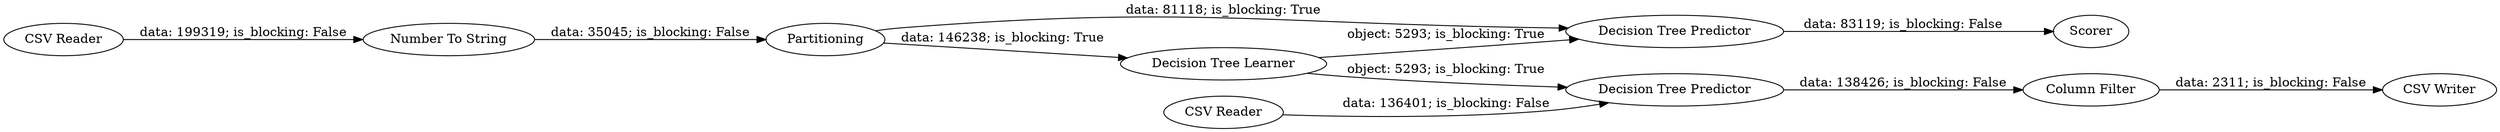 digraph {
	"588836615380941533_23" [label="CSV Reader"]
	"588836615380941533_28" [label="Decision Tree Predictor"]
	"588836615380941533_5" [label="Decision Tree Predictor"]
	"588836615380941533_3" [label="Decision Tree Learner"]
	"588836615380941533_24" [label="CSV Reader"]
	"588836615380941533_8" [label="Number To String"]
	"588836615380941533_11" [label=Scorer]
	"588836615380941533_22" [label=Partitioning]
	"588836615380941533_18" [label="Column Filter"]
	"588836615380941533_19" [label="CSV Writer"]
	"588836615380941533_22" -> "588836615380941533_5" [label="data: 81118; is_blocking: True"]
	"588836615380941533_22" -> "588836615380941533_3" [label="data: 146238; is_blocking: True"]
	"588836615380941533_28" -> "588836615380941533_18" [label="data: 138426; is_blocking: False"]
	"588836615380941533_5" -> "588836615380941533_11" [label="data: 83119; is_blocking: False"]
	"588836615380941533_8" -> "588836615380941533_22" [label="data: 35045; is_blocking: False"]
	"588836615380941533_24" -> "588836615380941533_28" [label="data: 136401; is_blocking: False"]
	"588836615380941533_23" -> "588836615380941533_8" [label="data: 199319; is_blocking: False"]
	"588836615380941533_3" -> "588836615380941533_5" [label="object: 5293; is_blocking: True"]
	"588836615380941533_3" -> "588836615380941533_28" [label="object: 5293; is_blocking: True"]
	"588836615380941533_18" -> "588836615380941533_19" [label="data: 2311; is_blocking: False"]
	rankdir=LR
}
